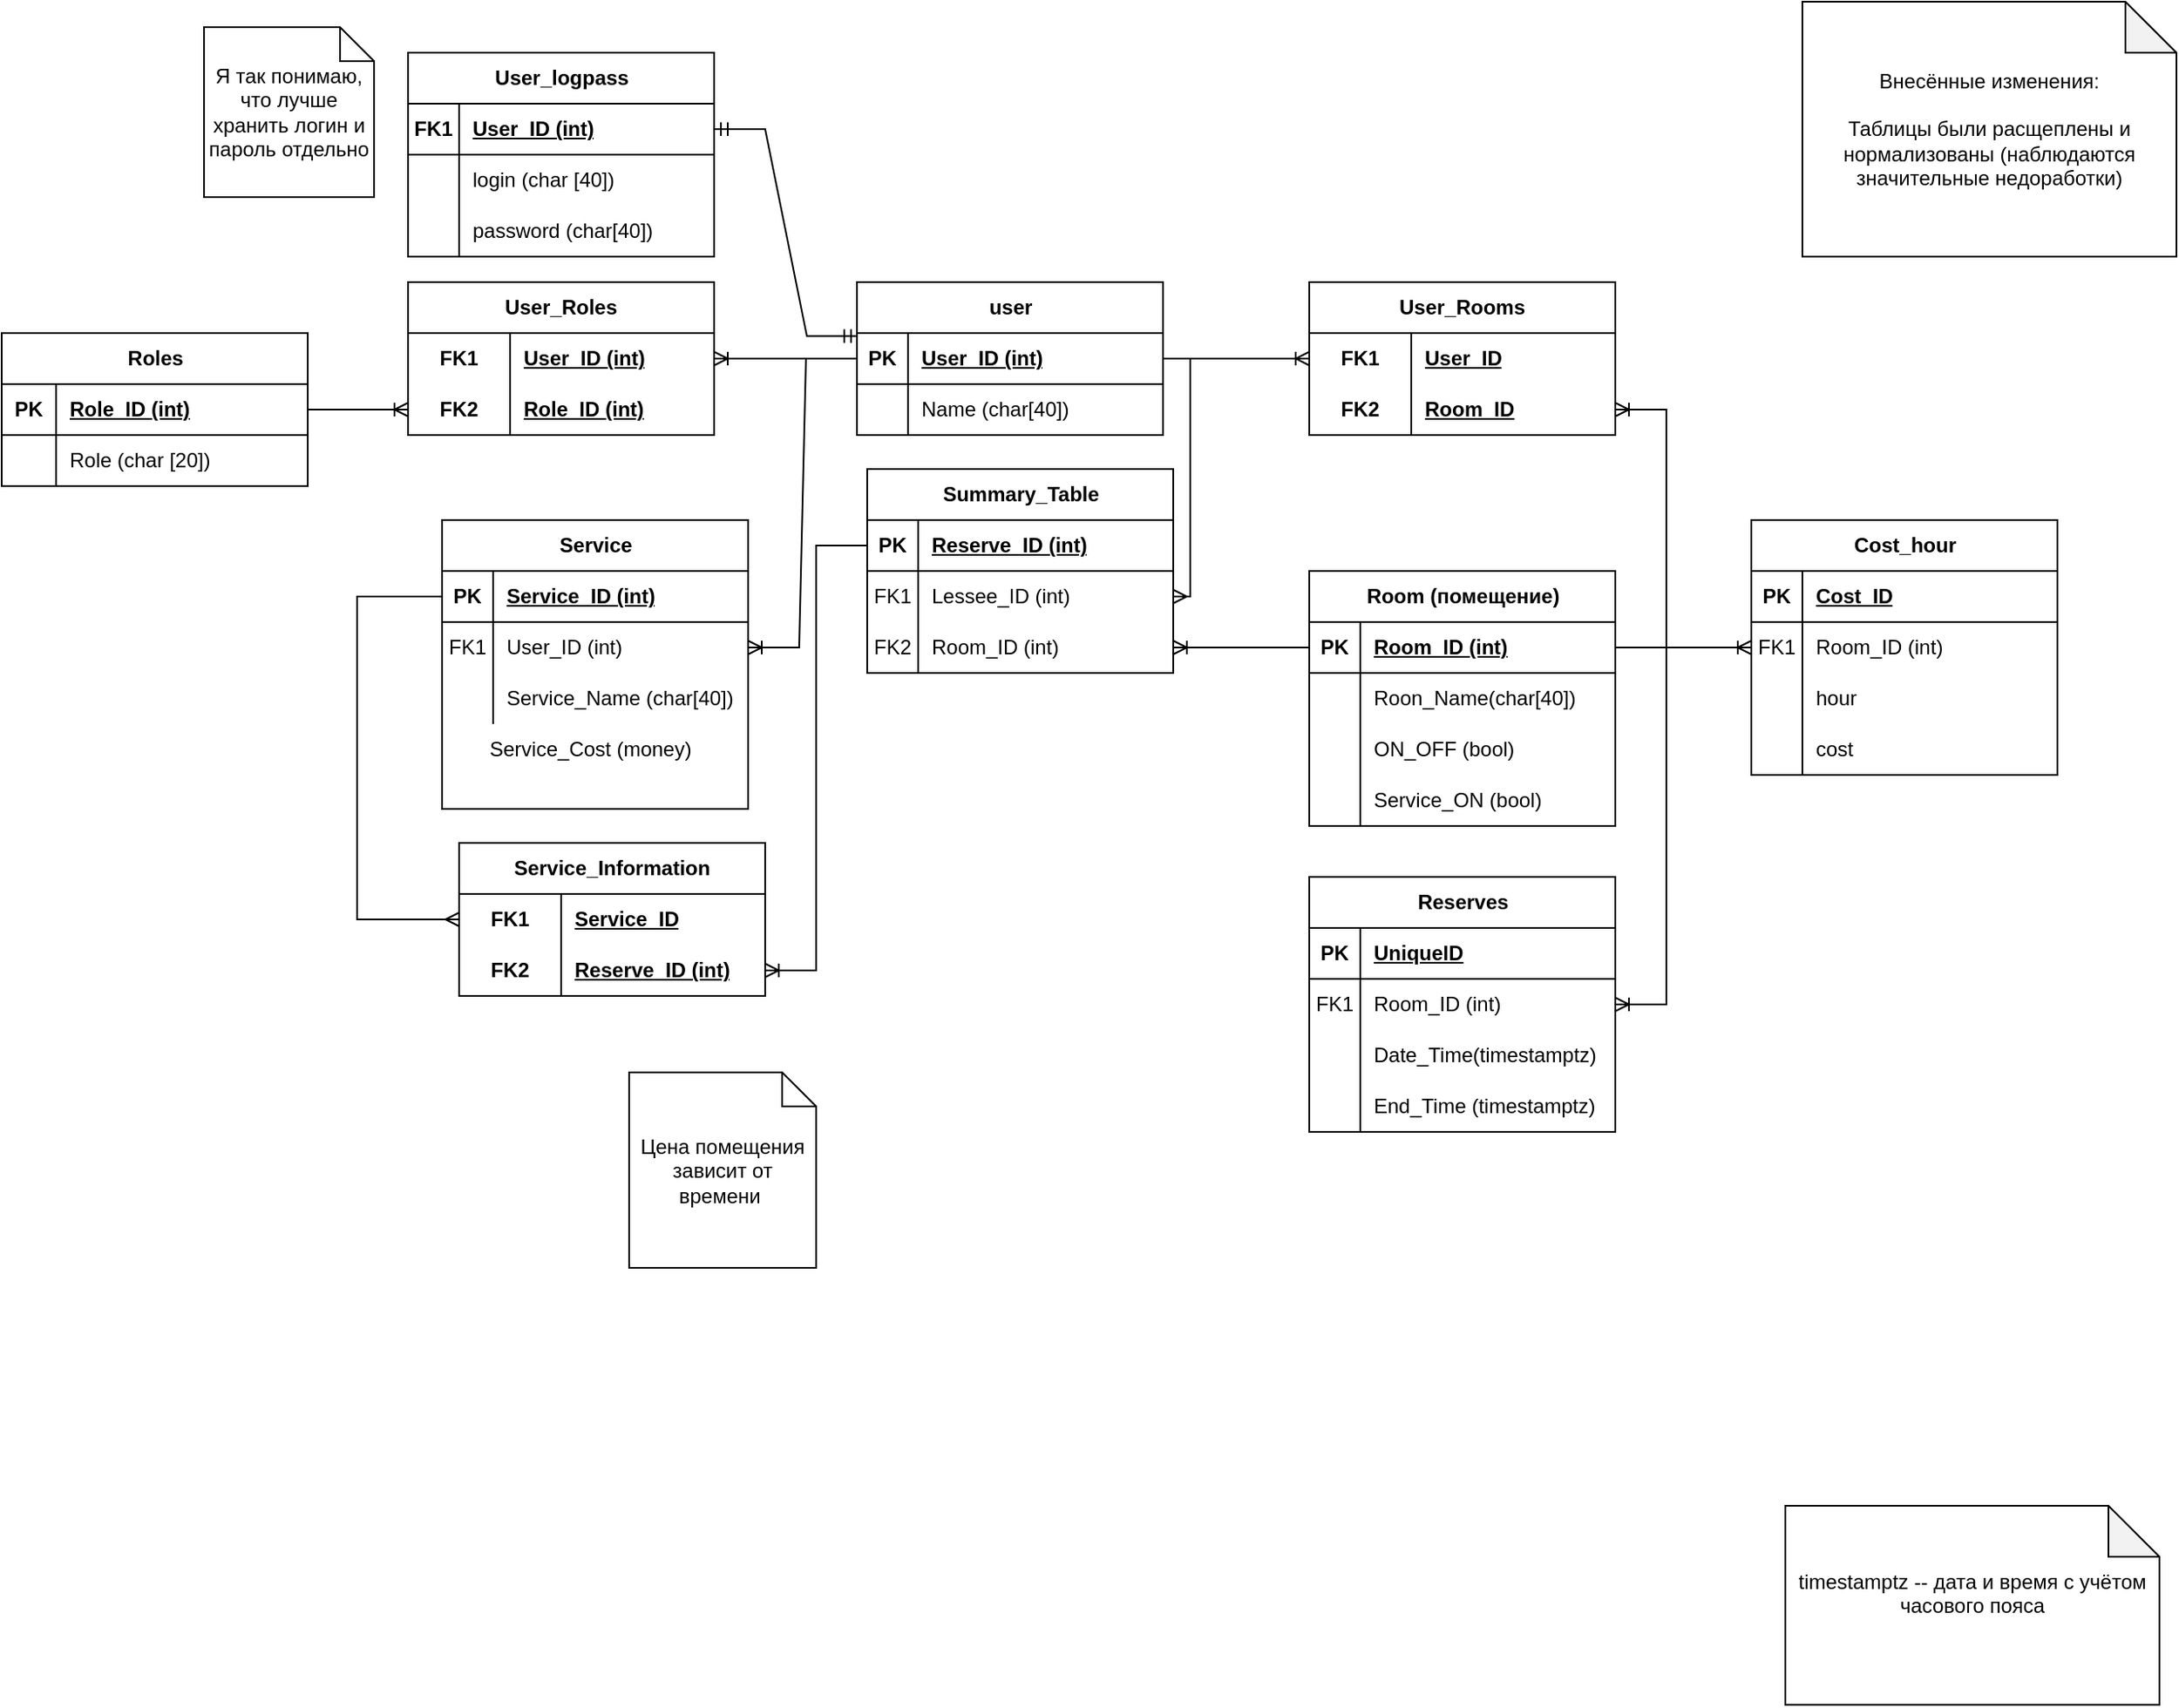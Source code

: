 <mxfile version="23.1.5" type="github">
  <diagram name="Страница — 1" id="QHvuzM4_7bhTK4eV4_A3">
    <mxGraphModel dx="432" dy="1855" grid="1" gridSize="10" guides="1" tooltips="1" connect="1" arrows="1" fold="1" page="1" pageScale="1" pageWidth="827" pageHeight="1169" math="0" shadow="0">
      <root>
        <mxCell id="0" />
        <mxCell id="1" parent="0" />
        <mxCell id="F9juKzYWyKkYKE6H0cc2-1" value="Внесённые изменения:&lt;br&gt;&lt;div&gt;&lt;br&gt;Таблицы были расщеплены и нормализованы (наблюдаются значительные недоработки)&lt;/div&gt;" style="shape=note;whiteSpace=wrap;html=1;backgroundOutline=1;darkOpacity=0.05;" parent="1" vertex="1">
          <mxGeometry x="2210" y="-45" width="220" height="150" as="geometry" />
        </mxCell>
        <mxCell id="F9juKzYWyKkYKE6H0cc2-119" value="Summary_Table" style="shape=table;startSize=30;container=1;collapsible=1;childLayout=tableLayout;fixedRows=1;rowLines=0;fontStyle=1;align=center;resizeLast=1;html=1;" parent="1" vertex="1">
          <mxGeometry x="1660" y="230" width="180" height="120" as="geometry" />
        </mxCell>
        <mxCell id="F9juKzYWyKkYKE6H0cc2-120" value="" style="shape=tableRow;horizontal=0;startSize=0;swimlaneHead=0;swimlaneBody=0;fillColor=none;collapsible=0;dropTarget=0;points=[[0,0.5],[1,0.5]];portConstraint=eastwest;top=0;left=0;right=0;bottom=1;" parent="F9juKzYWyKkYKE6H0cc2-119" vertex="1">
          <mxGeometry y="30" width="180" height="30" as="geometry" />
        </mxCell>
        <mxCell id="F9juKzYWyKkYKE6H0cc2-121" value="PK" style="shape=partialRectangle;connectable=0;fillColor=none;top=0;left=0;bottom=0;right=0;fontStyle=1;overflow=hidden;whiteSpace=wrap;html=1;" parent="F9juKzYWyKkYKE6H0cc2-120" vertex="1">
          <mxGeometry width="30" height="30" as="geometry">
            <mxRectangle width="30" height="30" as="alternateBounds" />
          </mxGeometry>
        </mxCell>
        <mxCell id="F9juKzYWyKkYKE6H0cc2-122" value="Reserve_ID (int)" style="shape=partialRectangle;connectable=0;fillColor=none;top=0;left=0;bottom=0;right=0;align=left;spacingLeft=6;fontStyle=5;overflow=hidden;whiteSpace=wrap;html=1;" parent="F9juKzYWyKkYKE6H0cc2-120" vertex="1">
          <mxGeometry x="30" width="150" height="30" as="geometry">
            <mxRectangle width="150" height="30" as="alternateBounds" />
          </mxGeometry>
        </mxCell>
        <mxCell id="F9juKzYWyKkYKE6H0cc2-123" value="" style="shape=tableRow;horizontal=0;startSize=0;swimlaneHead=0;swimlaneBody=0;fillColor=none;collapsible=0;dropTarget=0;points=[[0,0.5],[1,0.5]];portConstraint=eastwest;top=0;left=0;right=0;bottom=0;" parent="F9juKzYWyKkYKE6H0cc2-119" vertex="1">
          <mxGeometry y="60" width="180" height="30" as="geometry" />
        </mxCell>
        <mxCell id="F9juKzYWyKkYKE6H0cc2-124" value="FK1" style="shape=partialRectangle;connectable=0;fillColor=none;top=0;left=0;bottom=0;right=0;editable=1;overflow=hidden;whiteSpace=wrap;html=1;" parent="F9juKzYWyKkYKE6H0cc2-123" vertex="1">
          <mxGeometry width="30" height="30" as="geometry">
            <mxRectangle width="30" height="30" as="alternateBounds" />
          </mxGeometry>
        </mxCell>
        <mxCell id="F9juKzYWyKkYKE6H0cc2-125" value="Lessee_ID (int)" style="shape=partialRectangle;connectable=0;fillColor=none;top=0;left=0;bottom=0;right=0;align=left;spacingLeft=6;overflow=hidden;whiteSpace=wrap;html=1;" parent="F9juKzYWyKkYKE6H0cc2-123" vertex="1">
          <mxGeometry x="30" width="150" height="30" as="geometry">
            <mxRectangle width="150" height="30" as="alternateBounds" />
          </mxGeometry>
        </mxCell>
        <mxCell id="F9juKzYWyKkYKE6H0cc2-126" value="" style="shape=tableRow;horizontal=0;startSize=0;swimlaneHead=0;swimlaneBody=0;fillColor=none;collapsible=0;dropTarget=0;points=[[0,0.5],[1,0.5]];portConstraint=eastwest;top=0;left=0;right=0;bottom=0;" parent="F9juKzYWyKkYKE6H0cc2-119" vertex="1">
          <mxGeometry y="90" width="180" height="30" as="geometry" />
        </mxCell>
        <mxCell id="F9juKzYWyKkYKE6H0cc2-127" value="FK2" style="shape=partialRectangle;connectable=0;fillColor=none;top=0;left=0;bottom=0;right=0;editable=1;overflow=hidden;whiteSpace=wrap;html=1;" parent="F9juKzYWyKkYKE6H0cc2-126" vertex="1">
          <mxGeometry width="30" height="30" as="geometry">
            <mxRectangle width="30" height="30" as="alternateBounds" />
          </mxGeometry>
        </mxCell>
        <mxCell id="F9juKzYWyKkYKE6H0cc2-128" value="Room_ID (int)" style="shape=partialRectangle;connectable=0;fillColor=none;top=0;left=0;bottom=0;right=0;align=left;spacingLeft=6;overflow=hidden;whiteSpace=wrap;html=1;" parent="F9juKzYWyKkYKE6H0cc2-126" vertex="1">
          <mxGeometry x="30" width="150" height="30" as="geometry">
            <mxRectangle width="150" height="30" as="alternateBounds" />
          </mxGeometry>
        </mxCell>
        <mxCell id="F9juKzYWyKkYKE6H0cc2-151" value="" style="group" parent="1" vertex="1" connectable="0">
          <mxGeometry x="1654" y="120" width="180" height="90" as="geometry" />
        </mxCell>
        <mxCell id="F9juKzYWyKkYKE6H0cc2-15" value="user" style="shape=table;startSize=30;container=1;collapsible=1;childLayout=tableLayout;fixedRows=1;rowLines=0;fontStyle=1;align=center;resizeLast=1;html=1;" parent="F9juKzYWyKkYKE6H0cc2-151" vertex="1">
          <mxGeometry width="180" height="90" as="geometry" />
        </mxCell>
        <mxCell id="F9juKzYWyKkYKE6H0cc2-16" value="" style="shape=tableRow;horizontal=0;startSize=0;swimlaneHead=0;swimlaneBody=0;fillColor=none;collapsible=0;dropTarget=0;points=[[0,0.5],[1,0.5]];portConstraint=eastwest;top=0;left=0;right=0;bottom=1;" parent="F9juKzYWyKkYKE6H0cc2-15" vertex="1">
          <mxGeometry y="30" width="180" height="30" as="geometry" />
        </mxCell>
        <mxCell id="F9juKzYWyKkYKE6H0cc2-17" value="PK" style="shape=partialRectangle;connectable=0;fillColor=none;top=0;left=0;bottom=0;right=0;fontStyle=1;overflow=hidden;whiteSpace=wrap;html=1;" parent="F9juKzYWyKkYKE6H0cc2-16" vertex="1">
          <mxGeometry width="30" height="30" as="geometry">
            <mxRectangle width="30" height="30" as="alternateBounds" />
          </mxGeometry>
        </mxCell>
        <mxCell id="F9juKzYWyKkYKE6H0cc2-18" value="User_ID (int)" style="shape=partialRectangle;connectable=0;fillColor=none;top=0;left=0;bottom=0;right=0;align=left;spacingLeft=6;fontStyle=5;overflow=hidden;whiteSpace=wrap;html=1;" parent="F9juKzYWyKkYKE6H0cc2-16" vertex="1">
          <mxGeometry x="30" width="150" height="30" as="geometry">
            <mxRectangle width="150" height="30" as="alternateBounds" />
          </mxGeometry>
        </mxCell>
        <mxCell id="F9juKzYWyKkYKE6H0cc2-19" value="" style="shape=tableRow;horizontal=0;startSize=0;swimlaneHead=0;swimlaneBody=0;fillColor=none;collapsible=0;dropTarget=0;points=[[0,0.5],[1,0.5]];portConstraint=eastwest;top=0;left=0;right=0;bottom=0;" parent="F9juKzYWyKkYKE6H0cc2-15" vertex="1">
          <mxGeometry y="60" width="180" height="30" as="geometry" />
        </mxCell>
        <mxCell id="F9juKzYWyKkYKE6H0cc2-20" value="" style="shape=partialRectangle;connectable=0;fillColor=none;top=0;left=0;bottom=0;right=0;editable=1;overflow=hidden;whiteSpace=wrap;html=1;" parent="F9juKzYWyKkYKE6H0cc2-19" vertex="1">
          <mxGeometry width="30" height="30" as="geometry">
            <mxRectangle width="30" height="30" as="alternateBounds" />
          </mxGeometry>
        </mxCell>
        <mxCell id="F9juKzYWyKkYKE6H0cc2-21" value="Name (char[40])" style="shape=partialRectangle;connectable=0;fillColor=none;top=0;left=0;bottom=0;right=0;align=left;spacingLeft=6;overflow=hidden;whiteSpace=wrap;html=1;" parent="F9juKzYWyKkYKE6H0cc2-19" vertex="1">
          <mxGeometry x="30" width="150" height="30" as="geometry">
            <mxRectangle width="150" height="30" as="alternateBounds" />
          </mxGeometry>
        </mxCell>
        <mxCell id="F9juKzYWyKkYKE6H0cc2-142" value="" style="shape=partialRectangle;connectable=0;fillColor=none;top=0;left=0;bottom=0;right=0;editable=1;overflow=hidden;whiteSpace=wrap;html=1;" parent="F9juKzYWyKkYKE6H0cc2-151" vertex="1">
          <mxGeometry y="40.909" width="30" height="8.182" as="geometry">
            <mxRectangle width="30" height="30" as="alternateBounds" />
          </mxGeometry>
        </mxCell>
        <mxCell id="F9juKzYWyKkYKE6H0cc2-144" value="" style="shape=partialRectangle;connectable=0;fillColor=none;top=0;left=0;bottom=0;right=0;editable=1;overflow=hidden;whiteSpace=wrap;html=1;" parent="F9juKzYWyKkYKE6H0cc2-151" vertex="1">
          <mxGeometry y="49.091" width="30" height="8.182" as="geometry">
            <mxRectangle width="30" height="30" as="alternateBounds" />
          </mxGeometry>
        </mxCell>
        <mxCell id="HAcVsYhp9lFk55Ef8Bqg-4" value="" style="shape=partialRectangle;connectable=0;fillColor=none;top=0;left=0;bottom=0;right=0;editable=1;overflow=hidden;whiteSpace=wrap;html=1;" parent="F9juKzYWyKkYKE6H0cc2-151" vertex="1">
          <mxGeometry y="57.273" width="30" height="8.182" as="geometry">
            <mxRectangle width="30" height="30" as="alternateBounds" />
          </mxGeometry>
        </mxCell>
        <mxCell id="HAcVsYhp9lFk55Ef8Bqg-6" value="" style="shape=partialRectangle;connectable=0;fillColor=none;top=0;left=0;bottom=0;right=0;editable=1;overflow=hidden;whiteSpace=wrap;html=1;" parent="F9juKzYWyKkYKE6H0cc2-151" vertex="1">
          <mxGeometry y="65.455" width="30" height="8.182" as="geometry">
            <mxRectangle width="30" height="30" as="alternateBounds" />
          </mxGeometry>
        </mxCell>
        <mxCell id="ag_QDePQGaTZ4PSjppGt-31" value="" style="shape=tableRow;horizontal=0;startSize=0;swimlaneHead=0;swimlaneBody=0;fillColor=none;collapsible=0;dropTarget=0;points=[[0,0.5],[1,0.5]];portConstraint=eastwest;top=0;left=0;right=0;bottom=0;" parent="F9juKzYWyKkYKE6H0cc2-151" vertex="1">
          <mxGeometry y="32.727" width="180" height="8.182" as="geometry" />
        </mxCell>
        <mxCell id="HAcVsYhp9lFk55Ef8Bqg-1" value="" style="shape=partialRectangle;connectable=0;fillColor=none;top=0;left=0;bottom=0;right=0;editable=1;overflow=hidden;whiteSpace=wrap;html=1;" parent="1" vertex="1">
          <mxGeometry x="1650" y="593.75" width="30" height="36.25" as="geometry">
            <mxRectangle width="30" height="30" as="alternateBounds" />
          </mxGeometry>
        </mxCell>
        <mxCell id="HAcVsYhp9lFk55Ef8Bqg-3" value="timestamptz -- дата и время с учётом часового пояса&lt;div&gt;&lt;br/&gt;&lt;/div&gt;" style="shape=note;whiteSpace=wrap;html=1;backgroundOutline=1;darkOpacity=0.05;" parent="1" vertex="1">
          <mxGeometry x="2200" y="840" width="220" height="117.12" as="geometry" />
        </mxCell>
        <mxCell id="ag_QDePQGaTZ4PSjppGt-14" value="" style="edgeStyle=entityRelationEdgeStyle;fontSize=12;html=1;endArrow=ERoneToMany;rounded=0;exitX=0;exitY=0.5;exitDx=0;exitDy=0;" parent="1" source="F9juKzYWyKkYKE6H0cc2-16" target="BI7VpWFzRHxdsK41HN7J-16" edge="1">
          <mxGeometry width="100" height="100" relative="1" as="geometry">
            <mxPoint x="1490" y="330" as="sourcePoint" />
            <mxPoint x="1590" y="230" as="targetPoint" />
          </mxGeometry>
        </mxCell>
        <mxCell id="ag_QDePQGaTZ4PSjppGt-15" value="Service_Information" style="shape=table;startSize=30;container=1;collapsible=1;childLayout=tableLayout;fixedRows=1;rowLines=0;fontStyle=1;align=center;resizeLast=1;html=1;whiteSpace=wrap;" parent="1" vertex="1">
          <mxGeometry x="1420" y="450" width="180" height="90" as="geometry" />
        </mxCell>
        <mxCell id="ag_QDePQGaTZ4PSjppGt-16" value="" style="shape=tableRow;horizontal=0;startSize=0;swimlaneHead=0;swimlaneBody=0;fillColor=none;collapsible=0;dropTarget=0;points=[[0,0.5],[1,0.5]];portConstraint=eastwest;top=0;left=0;right=0;bottom=0;html=1;" parent="ag_QDePQGaTZ4PSjppGt-15" vertex="1">
          <mxGeometry y="30" width="180" height="30" as="geometry" />
        </mxCell>
        <mxCell id="ag_QDePQGaTZ4PSjppGt-17" value="FK1" style="shape=partialRectangle;connectable=0;fillColor=none;top=0;left=0;bottom=0;right=0;fontStyle=1;overflow=hidden;html=1;whiteSpace=wrap;" parent="ag_QDePQGaTZ4PSjppGt-16" vertex="1">
          <mxGeometry width="60" height="30" as="geometry">
            <mxRectangle width="60" height="30" as="alternateBounds" />
          </mxGeometry>
        </mxCell>
        <mxCell id="ag_QDePQGaTZ4PSjppGt-18" value="Service_ID" style="shape=partialRectangle;connectable=0;fillColor=none;top=0;left=0;bottom=0;right=0;align=left;spacingLeft=6;fontStyle=5;overflow=hidden;html=1;whiteSpace=wrap;" parent="ag_QDePQGaTZ4PSjppGt-16" vertex="1">
          <mxGeometry x="60" width="120" height="30" as="geometry">
            <mxRectangle width="120" height="30" as="alternateBounds" />
          </mxGeometry>
        </mxCell>
        <mxCell id="ag_QDePQGaTZ4PSjppGt-19" value="" style="shape=tableRow;horizontal=0;startSize=0;swimlaneHead=0;swimlaneBody=0;fillColor=none;collapsible=0;dropTarget=0;points=[[0,0.5],[1,0.5]];portConstraint=eastwest;top=0;left=0;right=0;bottom=1;html=1;" parent="ag_QDePQGaTZ4PSjppGt-15" vertex="1">
          <mxGeometry y="60" width="180" height="30" as="geometry" />
        </mxCell>
        <mxCell id="ag_QDePQGaTZ4PSjppGt-20" value="FK2" style="shape=partialRectangle;connectable=0;fillColor=none;top=0;left=0;bottom=0;right=0;fontStyle=1;overflow=hidden;html=1;whiteSpace=wrap;" parent="ag_QDePQGaTZ4PSjppGt-19" vertex="1">
          <mxGeometry width="60" height="30" as="geometry">
            <mxRectangle width="60" height="30" as="alternateBounds" />
          </mxGeometry>
        </mxCell>
        <mxCell id="ag_QDePQGaTZ4PSjppGt-21" value="Reserve_ID (int)" style="shape=partialRectangle;connectable=0;fillColor=none;top=0;left=0;bottom=0;right=0;align=left;spacingLeft=6;fontStyle=5;overflow=hidden;html=1;whiteSpace=wrap;" parent="ag_QDePQGaTZ4PSjppGt-19" vertex="1">
          <mxGeometry x="60" width="120" height="30" as="geometry">
            <mxRectangle width="120" height="30" as="alternateBounds" />
          </mxGeometry>
        </mxCell>
        <mxCell id="ag_QDePQGaTZ4PSjppGt-28" value="" style="edgeStyle=entityRelationEdgeStyle;fontSize=12;html=1;endArrow=ERoneToMany;rounded=0;entryX=1;entryY=0.5;entryDx=0;entryDy=0;" parent="1" source="F9juKzYWyKkYKE6H0cc2-120" target="ag_QDePQGaTZ4PSjppGt-19" edge="1">
          <mxGeometry width="100" height="100" relative="1" as="geometry">
            <mxPoint x="1420" y="790" as="sourcePoint" />
            <mxPoint x="1520" y="690" as="targetPoint" />
          </mxGeometry>
        </mxCell>
        <mxCell id="ag_QDePQGaTZ4PSjppGt-67" value="Service" style="shape=table;startSize=30;container=1;collapsible=1;childLayout=tableLayout;fixedRows=1;rowLines=0;fontStyle=1;align=center;resizeLast=1;html=1;" parent="1" vertex="1">
          <mxGeometry x="1410" y="260" width="180" height="170" as="geometry" />
        </mxCell>
        <mxCell id="ag_QDePQGaTZ4PSjppGt-68" value="" style="shape=tableRow;horizontal=0;startSize=0;swimlaneHead=0;swimlaneBody=0;fillColor=none;collapsible=0;dropTarget=0;points=[[0,0.5],[1,0.5]];portConstraint=eastwest;top=0;left=0;right=0;bottom=1;" parent="ag_QDePQGaTZ4PSjppGt-67" vertex="1">
          <mxGeometry y="30" width="180" height="30" as="geometry" />
        </mxCell>
        <mxCell id="ag_QDePQGaTZ4PSjppGt-69" value="PK" style="shape=partialRectangle;connectable=0;fillColor=none;top=0;left=0;bottom=0;right=0;fontStyle=1;overflow=hidden;whiteSpace=wrap;html=1;" parent="ag_QDePQGaTZ4PSjppGt-68" vertex="1">
          <mxGeometry width="30" height="30" as="geometry">
            <mxRectangle width="30" height="30" as="alternateBounds" />
          </mxGeometry>
        </mxCell>
        <mxCell id="ag_QDePQGaTZ4PSjppGt-70" value="Service_ID (int)" style="shape=partialRectangle;connectable=0;fillColor=none;top=0;left=0;bottom=0;right=0;align=left;spacingLeft=6;fontStyle=5;overflow=hidden;whiteSpace=wrap;html=1;" parent="ag_QDePQGaTZ4PSjppGt-68" vertex="1">
          <mxGeometry x="30" width="150" height="30" as="geometry">
            <mxRectangle width="150" height="30" as="alternateBounds" />
          </mxGeometry>
        </mxCell>
        <mxCell id="ag_QDePQGaTZ4PSjppGt-71" value="" style="shape=tableRow;horizontal=0;startSize=0;swimlaneHead=0;swimlaneBody=0;fillColor=none;collapsible=0;dropTarget=0;points=[[0,0.5],[1,0.5]];portConstraint=eastwest;top=0;left=0;right=0;bottom=0;" parent="ag_QDePQGaTZ4PSjppGt-67" vertex="1">
          <mxGeometry y="60" width="180" height="30" as="geometry" />
        </mxCell>
        <mxCell id="ag_QDePQGaTZ4PSjppGt-72" value="FK1" style="shape=partialRectangle;connectable=0;fillColor=none;top=0;left=0;bottom=0;right=0;editable=1;overflow=hidden;whiteSpace=wrap;html=1;" parent="ag_QDePQGaTZ4PSjppGt-71" vertex="1">
          <mxGeometry width="30" height="30" as="geometry">
            <mxRectangle width="30" height="30" as="alternateBounds" />
          </mxGeometry>
        </mxCell>
        <mxCell id="ag_QDePQGaTZ4PSjppGt-73" value="User_ID (int)" style="shape=partialRectangle;connectable=0;fillColor=none;top=0;left=0;bottom=0;right=0;align=left;spacingLeft=6;overflow=hidden;whiteSpace=wrap;html=1;" parent="ag_QDePQGaTZ4PSjppGt-71" vertex="1">
          <mxGeometry x="30" width="150" height="30" as="geometry">
            <mxRectangle width="150" height="30" as="alternateBounds" />
          </mxGeometry>
        </mxCell>
        <mxCell id="ag_QDePQGaTZ4PSjppGt-74" value="" style="shape=tableRow;horizontal=0;startSize=0;swimlaneHead=0;swimlaneBody=0;fillColor=none;collapsible=0;dropTarget=0;points=[[0,0.5],[1,0.5]];portConstraint=eastwest;top=0;left=0;right=0;bottom=0;" parent="ag_QDePQGaTZ4PSjppGt-67" vertex="1">
          <mxGeometry y="90" width="180" height="30" as="geometry" />
        </mxCell>
        <mxCell id="ag_QDePQGaTZ4PSjppGt-75" value="" style="shape=partialRectangle;connectable=0;fillColor=none;top=0;left=0;bottom=0;right=0;editable=1;overflow=hidden;whiteSpace=wrap;html=1;" parent="ag_QDePQGaTZ4PSjppGt-74" vertex="1">
          <mxGeometry width="30" height="30" as="geometry">
            <mxRectangle width="30" height="30" as="alternateBounds" />
          </mxGeometry>
        </mxCell>
        <mxCell id="ag_QDePQGaTZ4PSjppGt-76" value="Service_Name (char[40])" style="shape=partialRectangle;connectable=0;fillColor=none;top=0;left=0;bottom=0;right=0;align=left;spacingLeft=6;overflow=hidden;whiteSpace=wrap;html=1;" parent="ag_QDePQGaTZ4PSjppGt-74" vertex="1">
          <mxGeometry x="30" width="150" height="30" as="geometry">
            <mxRectangle width="150" height="30" as="alternateBounds" />
          </mxGeometry>
        </mxCell>
        <mxCell id="ag_QDePQGaTZ4PSjppGt-80" value="" style="edgeStyle=entityRelationEdgeStyle;fontSize=12;html=1;endArrow=ERoneToMany;rounded=0;exitX=0;exitY=0.5;exitDx=0;exitDy=0;" parent="1" source="F9juKzYWyKkYKE6H0cc2-16" target="ag_QDePQGaTZ4PSjppGt-71" edge="1">
          <mxGeometry width="100" height="100" relative="1" as="geometry">
            <mxPoint x="1500" y="450" as="sourcePoint" />
            <mxPoint x="1600" y="350" as="targetPoint" />
          </mxGeometry>
        </mxCell>
        <mxCell id="_N1QdpYbMYC7rhxS7uye-2" value="" style="edgeStyle=elbowEdgeStyle;fontSize=12;html=1;endArrow=ERmany;rounded=0;elbow=vertical;exitX=0;exitY=0.5;exitDx=0;exitDy=0;entryX=0;entryY=0.5;entryDx=0;entryDy=0;" parent="1" source="ag_QDePQGaTZ4PSjppGt-68" target="ag_QDePQGaTZ4PSjppGt-16" edge="1">
          <mxGeometry width="100" height="100" relative="1" as="geometry">
            <mxPoint x="1280" y="510" as="sourcePoint" />
            <mxPoint x="1380" y="410" as="targetPoint" />
            <Array as="points">
              <mxPoint x="1360" y="415" />
            </Array>
          </mxGeometry>
        </mxCell>
        <mxCell id="_N1QdpYbMYC7rhxS7uye-20" value="Reserves" style="shape=table;startSize=30;container=1;collapsible=1;childLayout=tableLayout;fixedRows=1;rowLines=0;fontStyle=1;align=center;resizeLast=1;html=1;" parent="1" vertex="1">
          <mxGeometry x="1920" y="470" width="180" height="150" as="geometry" />
        </mxCell>
        <mxCell id="_N1QdpYbMYC7rhxS7uye-21" value="" style="shape=tableRow;horizontal=0;startSize=0;swimlaneHead=0;swimlaneBody=0;fillColor=none;collapsible=0;dropTarget=0;points=[[0,0.5],[1,0.5]];portConstraint=eastwest;top=0;left=0;right=0;bottom=1;" parent="_N1QdpYbMYC7rhxS7uye-20" vertex="1">
          <mxGeometry y="30" width="180" height="30" as="geometry" />
        </mxCell>
        <mxCell id="_N1QdpYbMYC7rhxS7uye-22" value="PK" style="shape=partialRectangle;connectable=0;fillColor=none;top=0;left=0;bottom=0;right=0;fontStyle=1;overflow=hidden;whiteSpace=wrap;html=1;" parent="_N1QdpYbMYC7rhxS7uye-21" vertex="1">
          <mxGeometry width="30" height="30" as="geometry">
            <mxRectangle width="30" height="30" as="alternateBounds" />
          </mxGeometry>
        </mxCell>
        <mxCell id="_N1QdpYbMYC7rhxS7uye-23" value="UniqueID" style="shape=partialRectangle;connectable=0;fillColor=none;top=0;left=0;bottom=0;right=0;align=left;spacingLeft=6;fontStyle=5;overflow=hidden;whiteSpace=wrap;html=1;" parent="_N1QdpYbMYC7rhxS7uye-21" vertex="1">
          <mxGeometry x="30" width="150" height="30" as="geometry">
            <mxRectangle width="150" height="30" as="alternateBounds" />
          </mxGeometry>
        </mxCell>
        <mxCell id="_N1QdpYbMYC7rhxS7uye-24" value="" style="shape=tableRow;horizontal=0;startSize=0;swimlaneHead=0;swimlaneBody=0;fillColor=none;collapsible=0;dropTarget=0;points=[[0,0.5],[1,0.5]];portConstraint=eastwest;top=0;left=0;right=0;bottom=0;" parent="_N1QdpYbMYC7rhxS7uye-20" vertex="1">
          <mxGeometry y="60" width="180" height="30" as="geometry" />
        </mxCell>
        <mxCell id="_N1QdpYbMYC7rhxS7uye-25" value="FK1" style="shape=partialRectangle;connectable=0;fillColor=none;top=0;left=0;bottom=0;right=0;editable=1;overflow=hidden;whiteSpace=wrap;html=1;" parent="_N1QdpYbMYC7rhxS7uye-24" vertex="1">
          <mxGeometry width="30" height="30" as="geometry">
            <mxRectangle width="30" height="30" as="alternateBounds" />
          </mxGeometry>
        </mxCell>
        <mxCell id="_N1QdpYbMYC7rhxS7uye-26" value="Room_ID (int)" style="shape=partialRectangle;connectable=0;fillColor=none;top=0;left=0;bottom=0;right=0;align=left;spacingLeft=6;overflow=hidden;whiteSpace=wrap;html=1;" parent="_N1QdpYbMYC7rhxS7uye-24" vertex="1">
          <mxGeometry x="30" width="150" height="30" as="geometry">
            <mxRectangle width="150" height="30" as="alternateBounds" />
          </mxGeometry>
        </mxCell>
        <mxCell id="BI7VpWFzRHxdsK41HN7J-71" value="" style="shape=tableRow;horizontal=0;startSize=0;swimlaneHead=0;swimlaneBody=0;fillColor=none;collapsible=0;dropTarget=0;points=[[0,0.5],[1,0.5]];portConstraint=eastwest;top=0;left=0;right=0;bottom=0;" vertex="1" parent="_N1QdpYbMYC7rhxS7uye-20">
          <mxGeometry y="90" width="180" height="30" as="geometry" />
        </mxCell>
        <mxCell id="BI7VpWFzRHxdsK41HN7J-72" value="" style="shape=partialRectangle;connectable=0;fillColor=none;top=0;left=0;bottom=0;right=0;editable=1;overflow=hidden;whiteSpace=wrap;html=1;" vertex="1" parent="BI7VpWFzRHxdsK41HN7J-71">
          <mxGeometry width="30" height="30" as="geometry">
            <mxRectangle width="30" height="30" as="alternateBounds" />
          </mxGeometry>
        </mxCell>
        <mxCell id="BI7VpWFzRHxdsK41HN7J-73" value="Date_Time(timestamptz)" style="shape=partialRectangle;connectable=0;fillColor=none;top=0;left=0;bottom=0;right=0;align=left;spacingLeft=6;overflow=hidden;whiteSpace=wrap;html=1;" vertex="1" parent="BI7VpWFzRHxdsK41HN7J-71">
          <mxGeometry x="30" width="150" height="30" as="geometry">
            <mxRectangle width="150" height="30" as="alternateBounds" />
          </mxGeometry>
        </mxCell>
        <mxCell id="_N1QdpYbMYC7rhxS7uye-27" value="" style="shape=tableRow;horizontal=0;startSize=0;swimlaneHead=0;swimlaneBody=0;fillColor=none;collapsible=0;dropTarget=0;points=[[0,0.5],[1,0.5]];portConstraint=eastwest;top=0;left=0;right=0;bottom=0;" parent="_N1QdpYbMYC7rhxS7uye-20" vertex="1">
          <mxGeometry y="120" width="180" height="30" as="geometry" />
        </mxCell>
        <mxCell id="_N1QdpYbMYC7rhxS7uye-28" value="" style="shape=partialRectangle;connectable=0;fillColor=none;top=0;left=0;bottom=0;right=0;editable=1;overflow=hidden;whiteSpace=wrap;html=1;" parent="_N1QdpYbMYC7rhxS7uye-27" vertex="1">
          <mxGeometry width="30" height="30" as="geometry">
            <mxRectangle width="30" height="30" as="alternateBounds" />
          </mxGeometry>
        </mxCell>
        <mxCell id="_N1QdpYbMYC7rhxS7uye-29" value="End_Time (timestamptz)" style="shape=partialRectangle;connectable=0;fillColor=none;top=0;left=0;bottom=0;right=0;align=left;spacingLeft=6;overflow=hidden;whiteSpace=wrap;html=1;" parent="_N1QdpYbMYC7rhxS7uye-27" vertex="1">
          <mxGeometry x="30" width="150" height="30" as="geometry">
            <mxRectangle width="150" height="30" as="alternateBounds" />
          </mxGeometry>
        </mxCell>
        <mxCell id="_N1QdpYbMYC7rhxS7uye-35" value="Cost_hour" style="shape=table;startSize=30;container=1;collapsible=1;childLayout=tableLayout;fixedRows=1;rowLines=0;fontStyle=1;align=center;resizeLast=1;html=1;" parent="1" vertex="1">
          <mxGeometry x="2180" y="260" width="180" height="150" as="geometry" />
        </mxCell>
        <mxCell id="_N1QdpYbMYC7rhxS7uye-36" value="" style="shape=tableRow;horizontal=0;startSize=0;swimlaneHead=0;swimlaneBody=0;fillColor=none;collapsible=0;dropTarget=0;points=[[0,0.5],[1,0.5]];portConstraint=eastwest;top=0;left=0;right=0;bottom=1;" parent="_N1QdpYbMYC7rhxS7uye-35" vertex="1">
          <mxGeometry y="30" width="180" height="30" as="geometry" />
        </mxCell>
        <mxCell id="_N1QdpYbMYC7rhxS7uye-37" value="PK" style="shape=partialRectangle;connectable=0;fillColor=none;top=0;left=0;bottom=0;right=0;fontStyle=1;overflow=hidden;whiteSpace=wrap;html=1;" parent="_N1QdpYbMYC7rhxS7uye-36" vertex="1">
          <mxGeometry width="30" height="30" as="geometry">
            <mxRectangle width="30" height="30" as="alternateBounds" />
          </mxGeometry>
        </mxCell>
        <mxCell id="_N1QdpYbMYC7rhxS7uye-38" value="Cost_ID" style="shape=partialRectangle;connectable=0;fillColor=none;top=0;left=0;bottom=0;right=0;align=left;spacingLeft=6;fontStyle=5;overflow=hidden;whiteSpace=wrap;html=1;" parent="_N1QdpYbMYC7rhxS7uye-36" vertex="1">
          <mxGeometry x="30" width="150" height="30" as="geometry">
            <mxRectangle width="150" height="30" as="alternateBounds" />
          </mxGeometry>
        </mxCell>
        <mxCell id="_N1QdpYbMYC7rhxS7uye-39" value="" style="shape=tableRow;horizontal=0;startSize=0;swimlaneHead=0;swimlaneBody=0;fillColor=none;collapsible=0;dropTarget=0;points=[[0,0.5],[1,0.5]];portConstraint=eastwest;top=0;left=0;right=0;bottom=0;" parent="_N1QdpYbMYC7rhxS7uye-35" vertex="1">
          <mxGeometry y="60" width="180" height="30" as="geometry" />
        </mxCell>
        <mxCell id="_N1QdpYbMYC7rhxS7uye-40" value="FK1" style="shape=partialRectangle;connectable=0;fillColor=none;top=0;left=0;bottom=0;right=0;editable=1;overflow=hidden;whiteSpace=wrap;html=1;" parent="_N1QdpYbMYC7rhxS7uye-39" vertex="1">
          <mxGeometry width="30" height="30" as="geometry">
            <mxRectangle width="30" height="30" as="alternateBounds" />
          </mxGeometry>
        </mxCell>
        <mxCell id="_N1QdpYbMYC7rhxS7uye-41" value="Room_ID (int)" style="shape=partialRectangle;connectable=0;fillColor=none;top=0;left=0;bottom=0;right=0;align=left;spacingLeft=6;overflow=hidden;whiteSpace=wrap;html=1;" parent="_N1QdpYbMYC7rhxS7uye-39" vertex="1">
          <mxGeometry x="30" width="150" height="30" as="geometry">
            <mxRectangle width="150" height="30" as="alternateBounds" />
          </mxGeometry>
        </mxCell>
        <mxCell id="BI7VpWFzRHxdsK41HN7J-74" value="" style="shape=tableRow;horizontal=0;startSize=0;swimlaneHead=0;swimlaneBody=0;fillColor=none;collapsible=0;dropTarget=0;points=[[0,0.5],[1,0.5]];portConstraint=eastwest;top=0;left=0;right=0;bottom=0;" vertex="1" parent="_N1QdpYbMYC7rhxS7uye-35">
          <mxGeometry y="90" width="180" height="30" as="geometry" />
        </mxCell>
        <mxCell id="BI7VpWFzRHxdsK41HN7J-75" value="" style="shape=partialRectangle;connectable=0;fillColor=none;top=0;left=0;bottom=0;right=0;editable=1;overflow=hidden;whiteSpace=wrap;html=1;" vertex="1" parent="BI7VpWFzRHxdsK41HN7J-74">
          <mxGeometry width="30" height="30" as="geometry">
            <mxRectangle width="30" height="30" as="alternateBounds" />
          </mxGeometry>
        </mxCell>
        <mxCell id="BI7VpWFzRHxdsK41HN7J-76" value="hour" style="shape=partialRectangle;connectable=0;fillColor=none;top=0;left=0;bottom=0;right=0;align=left;spacingLeft=6;overflow=hidden;whiteSpace=wrap;html=1;" vertex="1" parent="BI7VpWFzRHxdsK41HN7J-74">
          <mxGeometry x="30" width="150" height="30" as="geometry">
            <mxRectangle width="150" height="30" as="alternateBounds" />
          </mxGeometry>
        </mxCell>
        <mxCell id="_N1QdpYbMYC7rhxS7uye-42" value="" style="shape=tableRow;horizontal=0;startSize=0;swimlaneHead=0;swimlaneBody=0;fillColor=none;collapsible=0;dropTarget=0;points=[[0,0.5],[1,0.5]];portConstraint=eastwest;top=0;left=0;right=0;bottom=0;" parent="_N1QdpYbMYC7rhxS7uye-35" vertex="1">
          <mxGeometry y="120" width="180" height="30" as="geometry" />
        </mxCell>
        <mxCell id="_N1QdpYbMYC7rhxS7uye-43" value="" style="shape=partialRectangle;connectable=0;fillColor=none;top=0;left=0;bottom=0;right=0;editable=1;overflow=hidden;whiteSpace=wrap;html=1;" parent="_N1QdpYbMYC7rhxS7uye-42" vertex="1">
          <mxGeometry width="30" height="30" as="geometry">
            <mxRectangle width="30" height="30" as="alternateBounds" />
          </mxGeometry>
        </mxCell>
        <mxCell id="_N1QdpYbMYC7rhxS7uye-44" value="cost" style="shape=partialRectangle;connectable=0;fillColor=none;top=0;left=0;bottom=0;right=0;align=left;spacingLeft=6;overflow=hidden;whiteSpace=wrap;html=1;" parent="_N1QdpYbMYC7rhxS7uye-42" vertex="1">
          <mxGeometry x="30" width="150" height="30" as="geometry">
            <mxRectangle width="150" height="30" as="alternateBounds" />
          </mxGeometry>
        </mxCell>
        <mxCell id="_N1QdpYbMYC7rhxS7uye-48" value="Цена помещения зависит от времени&amp;nbsp;" style="shape=note;size=20;whiteSpace=wrap;html=1;" parent="1" vertex="1">
          <mxGeometry x="1520" y="585" width="110" height="115" as="geometry" />
        </mxCell>
        <mxCell id="_N1QdpYbMYC7rhxS7uye-50" value="" style="edgeStyle=entityRelationEdgeStyle;fontSize=12;html=1;endArrow=ERoneToMany;rounded=0;" parent="1" source="BI7VpWFzRHxdsK41HN7J-89" target="_N1QdpYbMYC7rhxS7uye-24" edge="1">
          <mxGeometry width="100" height="100" relative="1" as="geometry">
            <mxPoint x="1960" y="550" as="sourcePoint" />
            <mxPoint x="2060" y="450" as="targetPoint" />
          </mxGeometry>
        </mxCell>
        <mxCell id="_N1QdpYbMYC7rhxS7uye-51" value="" style="edgeStyle=entityRelationEdgeStyle;fontSize=12;html=1;endArrow=ERoneToMany;rounded=0;" parent="1" source="BI7VpWFzRHxdsK41HN7J-89" target="_N1QdpYbMYC7rhxS7uye-39" edge="1">
          <mxGeometry width="100" height="100" relative="1" as="geometry">
            <mxPoint x="1890" y="700" as="sourcePoint" />
            <mxPoint x="1990" y="600" as="targetPoint" />
          </mxGeometry>
        </mxCell>
        <mxCell id="_N1QdpYbMYC7rhxS7uye-52" value="User_logpass" style="shape=table;startSize=30;container=1;collapsible=1;childLayout=tableLayout;fixedRows=1;rowLines=0;fontStyle=1;align=center;resizeLast=1;html=1;" parent="1" vertex="1">
          <mxGeometry x="1390" y="-15" width="180" height="120" as="geometry" />
        </mxCell>
        <mxCell id="_N1QdpYbMYC7rhxS7uye-53" value="" style="shape=tableRow;horizontal=0;startSize=0;swimlaneHead=0;swimlaneBody=0;fillColor=none;collapsible=0;dropTarget=0;points=[[0,0.5],[1,0.5]];portConstraint=eastwest;top=0;left=0;right=0;bottom=1;" parent="_N1QdpYbMYC7rhxS7uye-52" vertex="1">
          <mxGeometry y="30" width="180" height="30" as="geometry" />
        </mxCell>
        <mxCell id="_N1QdpYbMYC7rhxS7uye-54" value="FK1" style="shape=partialRectangle;connectable=0;fillColor=none;top=0;left=0;bottom=0;right=0;fontStyle=1;overflow=hidden;whiteSpace=wrap;html=1;" parent="_N1QdpYbMYC7rhxS7uye-53" vertex="1">
          <mxGeometry width="30" height="30" as="geometry">
            <mxRectangle width="30" height="30" as="alternateBounds" />
          </mxGeometry>
        </mxCell>
        <mxCell id="_N1QdpYbMYC7rhxS7uye-55" value="User_ID (int)" style="shape=partialRectangle;connectable=0;fillColor=none;top=0;left=0;bottom=0;right=0;align=left;spacingLeft=6;fontStyle=5;overflow=hidden;whiteSpace=wrap;html=1;" parent="_N1QdpYbMYC7rhxS7uye-53" vertex="1">
          <mxGeometry x="30" width="150" height="30" as="geometry">
            <mxRectangle width="150" height="30" as="alternateBounds" />
          </mxGeometry>
        </mxCell>
        <mxCell id="_N1QdpYbMYC7rhxS7uye-56" value="" style="shape=tableRow;horizontal=0;startSize=0;swimlaneHead=0;swimlaneBody=0;fillColor=none;collapsible=0;dropTarget=0;points=[[0,0.5],[1,0.5]];portConstraint=eastwest;top=0;left=0;right=0;bottom=0;" parent="_N1QdpYbMYC7rhxS7uye-52" vertex="1">
          <mxGeometry y="60" width="180" height="30" as="geometry" />
        </mxCell>
        <mxCell id="_N1QdpYbMYC7rhxS7uye-57" value="" style="shape=partialRectangle;connectable=0;fillColor=none;top=0;left=0;bottom=0;right=0;editable=1;overflow=hidden;whiteSpace=wrap;html=1;" parent="_N1QdpYbMYC7rhxS7uye-56" vertex="1">
          <mxGeometry width="30" height="30" as="geometry">
            <mxRectangle width="30" height="30" as="alternateBounds" />
          </mxGeometry>
        </mxCell>
        <mxCell id="_N1QdpYbMYC7rhxS7uye-58" value="login (char [40])" style="shape=partialRectangle;connectable=0;fillColor=none;top=0;left=0;bottom=0;right=0;align=left;spacingLeft=6;overflow=hidden;whiteSpace=wrap;html=1;" parent="_N1QdpYbMYC7rhxS7uye-56" vertex="1">
          <mxGeometry x="30" width="150" height="30" as="geometry">
            <mxRectangle width="150" height="30" as="alternateBounds" />
          </mxGeometry>
        </mxCell>
        <mxCell id="_N1QdpYbMYC7rhxS7uye-59" value="" style="shape=tableRow;horizontal=0;startSize=0;swimlaneHead=0;swimlaneBody=0;fillColor=none;collapsible=0;dropTarget=0;points=[[0,0.5],[1,0.5]];portConstraint=eastwest;top=0;left=0;right=0;bottom=0;" parent="_N1QdpYbMYC7rhxS7uye-52" vertex="1">
          <mxGeometry y="90" width="180" height="30" as="geometry" />
        </mxCell>
        <mxCell id="_N1QdpYbMYC7rhxS7uye-60" value="" style="shape=partialRectangle;connectable=0;fillColor=none;top=0;left=0;bottom=0;right=0;editable=1;overflow=hidden;whiteSpace=wrap;html=1;" parent="_N1QdpYbMYC7rhxS7uye-59" vertex="1">
          <mxGeometry width="30" height="30" as="geometry">
            <mxRectangle width="30" height="30" as="alternateBounds" />
          </mxGeometry>
        </mxCell>
        <mxCell id="_N1QdpYbMYC7rhxS7uye-61" value="password (char[40])" style="shape=partialRectangle;connectable=0;fillColor=none;top=0;left=0;bottom=0;right=0;align=left;spacingLeft=6;overflow=hidden;whiteSpace=wrap;html=1;" parent="_N1QdpYbMYC7rhxS7uye-59" vertex="1">
          <mxGeometry x="30" width="150" height="30" as="geometry">
            <mxRectangle width="150" height="30" as="alternateBounds" />
          </mxGeometry>
        </mxCell>
        <mxCell id="_N1QdpYbMYC7rhxS7uye-65" value="Я так понимаю, что лучше хранить логин и пароль отдельно" style="shape=note;size=20;whiteSpace=wrap;html=1;" parent="1" vertex="1">
          <mxGeometry x="1270" y="-30" width="100" height="100" as="geometry" />
        </mxCell>
        <mxCell id="_N1QdpYbMYC7rhxS7uye-66" value="" style="edgeStyle=entityRelationEdgeStyle;fontSize=12;html=1;endArrow=ERmandOne;startArrow=ERmandOne;rounded=0;entryX=1;entryY=0.5;entryDx=0;entryDy=0;exitX=0.003;exitY=0.06;exitDx=0;exitDy=0;exitPerimeter=0;" parent="1" source="F9juKzYWyKkYKE6H0cc2-16" target="_N1QdpYbMYC7rhxS7uye-53" edge="1">
          <mxGeometry width="100" height="100" relative="1" as="geometry">
            <mxPoint x="1720" y="110" as="sourcePoint" />
            <mxPoint x="1820" y="10" as="targetPoint" />
          </mxGeometry>
        </mxCell>
        <mxCell id="BI7VpWFzRHxdsK41HN7J-1" value="Roles" style="shape=table;startSize=30;container=1;collapsible=1;childLayout=tableLayout;fixedRows=1;rowLines=0;fontStyle=1;align=center;resizeLast=1;html=1;" vertex="1" parent="1">
          <mxGeometry x="1151" y="150" width="180" height="90" as="geometry" />
        </mxCell>
        <mxCell id="BI7VpWFzRHxdsK41HN7J-2" value="" style="shape=tableRow;horizontal=0;startSize=0;swimlaneHead=0;swimlaneBody=0;fillColor=none;collapsible=0;dropTarget=0;points=[[0,0.5],[1,0.5]];portConstraint=eastwest;top=0;left=0;right=0;bottom=1;" vertex="1" parent="BI7VpWFzRHxdsK41HN7J-1">
          <mxGeometry y="30" width="180" height="30" as="geometry" />
        </mxCell>
        <mxCell id="BI7VpWFzRHxdsK41HN7J-3" value="PK" style="shape=partialRectangle;connectable=0;fillColor=none;top=0;left=0;bottom=0;right=0;fontStyle=1;overflow=hidden;whiteSpace=wrap;html=1;" vertex="1" parent="BI7VpWFzRHxdsK41HN7J-2">
          <mxGeometry width="32" height="30" as="geometry">
            <mxRectangle width="32" height="30" as="alternateBounds" />
          </mxGeometry>
        </mxCell>
        <mxCell id="BI7VpWFzRHxdsK41HN7J-4" value="Role_ID (int)" style="shape=partialRectangle;connectable=0;fillColor=none;top=0;left=0;bottom=0;right=0;align=left;spacingLeft=6;fontStyle=5;overflow=hidden;whiteSpace=wrap;html=1;" vertex="1" parent="BI7VpWFzRHxdsK41HN7J-2">
          <mxGeometry x="32" width="148" height="30" as="geometry">
            <mxRectangle width="148" height="30" as="alternateBounds" />
          </mxGeometry>
        </mxCell>
        <mxCell id="BI7VpWFzRHxdsK41HN7J-5" value="" style="shape=tableRow;horizontal=0;startSize=0;swimlaneHead=0;swimlaneBody=0;fillColor=none;collapsible=0;dropTarget=0;points=[[0,0.5],[1,0.5]];portConstraint=eastwest;top=0;left=0;right=0;bottom=0;" vertex="1" parent="BI7VpWFzRHxdsK41HN7J-1">
          <mxGeometry y="60" width="180" height="30" as="geometry" />
        </mxCell>
        <mxCell id="BI7VpWFzRHxdsK41HN7J-6" value="" style="shape=partialRectangle;connectable=0;fillColor=none;top=0;left=0;bottom=0;right=0;editable=1;overflow=hidden;whiteSpace=wrap;html=1;" vertex="1" parent="BI7VpWFzRHxdsK41HN7J-5">
          <mxGeometry width="32" height="30" as="geometry">
            <mxRectangle width="32" height="30" as="alternateBounds" />
          </mxGeometry>
        </mxCell>
        <mxCell id="BI7VpWFzRHxdsK41HN7J-7" value="Role (char [20])" style="shape=partialRectangle;connectable=0;fillColor=none;top=0;left=0;bottom=0;right=0;align=left;spacingLeft=6;overflow=hidden;whiteSpace=wrap;html=1;" vertex="1" parent="BI7VpWFzRHxdsK41HN7J-5">
          <mxGeometry x="32" width="148" height="30" as="geometry">
            <mxRectangle width="148" height="30" as="alternateBounds" />
          </mxGeometry>
        </mxCell>
        <mxCell id="BI7VpWFzRHxdsK41HN7J-14" value="" style="edgeStyle=entityRelationEdgeStyle;fontSize=12;html=1;endArrow=ERoneToMany;rounded=0;exitX=1;exitY=0.5;exitDx=0;exitDy=0;" edge="1" parent="1" source="BI7VpWFzRHxdsK41HN7J-2" target="BI7VpWFzRHxdsK41HN7J-19">
          <mxGeometry width="100" height="100" relative="1" as="geometry">
            <mxPoint x="1230" y="370" as="sourcePoint" />
            <mxPoint x="1330" y="270" as="targetPoint" />
          </mxGeometry>
        </mxCell>
        <mxCell id="BI7VpWFzRHxdsK41HN7J-15" value="User_Roles" style="shape=table;startSize=30;container=1;collapsible=1;childLayout=tableLayout;fixedRows=1;rowLines=0;fontStyle=1;align=center;resizeLast=1;html=1;whiteSpace=wrap;" vertex="1" parent="1">
          <mxGeometry x="1390" y="120" width="180" height="90" as="geometry" />
        </mxCell>
        <mxCell id="BI7VpWFzRHxdsK41HN7J-16" value="" style="shape=tableRow;horizontal=0;startSize=0;swimlaneHead=0;swimlaneBody=0;fillColor=none;collapsible=0;dropTarget=0;points=[[0,0.5],[1,0.5]];portConstraint=eastwest;top=0;left=0;right=0;bottom=0;html=1;" vertex="1" parent="BI7VpWFzRHxdsK41HN7J-15">
          <mxGeometry y="30" width="180" height="30" as="geometry" />
        </mxCell>
        <mxCell id="BI7VpWFzRHxdsK41HN7J-17" value="FK1" style="shape=partialRectangle;connectable=0;fillColor=none;top=0;left=0;bottom=0;right=0;fontStyle=1;overflow=hidden;html=1;whiteSpace=wrap;" vertex="1" parent="BI7VpWFzRHxdsK41HN7J-16">
          <mxGeometry width="60" height="30" as="geometry">
            <mxRectangle width="60" height="30" as="alternateBounds" />
          </mxGeometry>
        </mxCell>
        <mxCell id="BI7VpWFzRHxdsK41HN7J-18" value="User_ID (int)" style="shape=partialRectangle;connectable=0;fillColor=none;top=0;left=0;bottom=0;right=0;align=left;spacingLeft=6;fontStyle=5;overflow=hidden;html=1;whiteSpace=wrap;" vertex="1" parent="BI7VpWFzRHxdsK41HN7J-16">
          <mxGeometry x="60" width="120" height="30" as="geometry">
            <mxRectangle width="120" height="30" as="alternateBounds" />
          </mxGeometry>
        </mxCell>
        <mxCell id="BI7VpWFzRHxdsK41HN7J-19" value="" style="shape=tableRow;horizontal=0;startSize=0;swimlaneHead=0;swimlaneBody=0;fillColor=none;collapsible=0;dropTarget=0;points=[[0,0.5],[1,0.5]];portConstraint=eastwest;top=0;left=0;right=0;bottom=1;html=1;" vertex="1" parent="BI7VpWFzRHxdsK41HN7J-15">
          <mxGeometry y="60" width="180" height="30" as="geometry" />
        </mxCell>
        <mxCell id="BI7VpWFzRHxdsK41HN7J-20" value="FK2" style="shape=partialRectangle;connectable=0;fillColor=none;top=0;left=0;bottom=0;right=0;fontStyle=1;overflow=hidden;html=1;whiteSpace=wrap;" vertex="1" parent="BI7VpWFzRHxdsK41HN7J-19">
          <mxGeometry width="60" height="30" as="geometry">
            <mxRectangle width="60" height="30" as="alternateBounds" />
          </mxGeometry>
        </mxCell>
        <mxCell id="BI7VpWFzRHxdsK41HN7J-21" value="Role_ID (int)" style="shape=partialRectangle;connectable=0;fillColor=none;top=0;left=0;bottom=0;right=0;align=left;spacingLeft=6;fontStyle=5;overflow=hidden;html=1;whiteSpace=wrap;" vertex="1" parent="BI7VpWFzRHxdsK41HN7J-19">
          <mxGeometry x="60" width="120" height="30" as="geometry">
            <mxRectangle width="120" height="30" as="alternateBounds" />
          </mxGeometry>
        </mxCell>
        <mxCell id="BI7VpWFzRHxdsK41HN7J-31" value="" style="shape=tableRow;horizontal=0;startSize=0;swimlaneHead=0;swimlaneBody=0;fillColor=none;collapsible=0;dropTarget=0;points=[[0,0.5],[1,0.5]];portConstraint=eastwest;top=0;left=0;right=0;bottom=0;" vertex="1" parent="1">
          <mxGeometry x="1400" y="380" width="180" height="30" as="geometry" />
        </mxCell>
        <mxCell id="BI7VpWFzRHxdsK41HN7J-32" value="" style="shape=partialRectangle;connectable=0;fillColor=none;top=0;left=0;bottom=0;right=0;editable=1;overflow=hidden;whiteSpace=wrap;html=1;" vertex="1" parent="BI7VpWFzRHxdsK41HN7J-31">
          <mxGeometry width="30" height="30" as="geometry">
            <mxRectangle width="30" height="30" as="alternateBounds" />
          </mxGeometry>
        </mxCell>
        <mxCell id="BI7VpWFzRHxdsK41HN7J-33" value="Service_Cost (money)" style="shape=partialRectangle;connectable=0;fillColor=none;top=0;left=0;bottom=0;right=0;align=left;spacingLeft=6;overflow=hidden;whiteSpace=wrap;html=1;" vertex="1" parent="BI7VpWFzRHxdsK41HN7J-31">
          <mxGeometry x="30" width="150" height="30" as="geometry">
            <mxRectangle width="150" height="30" as="alternateBounds" />
          </mxGeometry>
        </mxCell>
        <mxCell id="BI7VpWFzRHxdsK41HN7J-36" value="" style="edgeStyle=orthogonalEdgeStyle;fontSize=12;html=1;endArrow=ERmany;rounded=0;entryX=1;entryY=0.5;entryDx=0;entryDy=0;" edge="1" parent="1" source="F9juKzYWyKkYKE6H0cc2-16" target="F9juKzYWyKkYKE6H0cc2-123">
          <mxGeometry width="100" height="100" relative="1" as="geometry">
            <mxPoint x="1680" y="350" as="sourcePoint" />
            <mxPoint x="1780" y="250" as="targetPoint" />
          </mxGeometry>
        </mxCell>
        <mxCell id="F9juKzYWyKkYKE6H0cc2-134" value="" style="edgeStyle=entityRelationEdgeStyle;fontSize=12;html=1;endArrow=ERoneToMany;rounded=0;entryX=1;entryY=0.5;entryDx=0;entryDy=0;" parent="1" source="BI7VpWFzRHxdsK41HN7J-89" target="F9juKzYWyKkYKE6H0cc2-126" edge="1">
          <mxGeometry width="100" height="100" relative="1" as="geometry">
            <mxPoint x="1370" y="980" as="sourcePoint" />
            <mxPoint x="1940" y="680" as="targetPoint" />
          </mxGeometry>
        </mxCell>
        <mxCell id="BI7VpWFzRHxdsK41HN7J-43" value="User_Rooms" style="shape=table;startSize=30;container=1;collapsible=1;childLayout=tableLayout;fixedRows=1;rowLines=0;fontStyle=1;align=center;resizeLast=1;html=1;whiteSpace=wrap;" vertex="1" parent="1">
          <mxGeometry x="1920" y="120" width="180" height="90" as="geometry" />
        </mxCell>
        <mxCell id="BI7VpWFzRHxdsK41HN7J-44" value="" style="shape=tableRow;horizontal=0;startSize=0;swimlaneHead=0;swimlaneBody=0;fillColor=none;collapsible=0;dropTarget=0;points=[[0,0.5],[1,0.5]];portConstraint=eastwest;top=0;left=0;right=0;bottom=0;html=1;" vertex="1" parent="BI7VpWFzRHxdsK41HN7J-43">
          <mxGeometry y="30" width="180" height="30" as="geometry" />
        </mxCell>
        <mxCell id="BI7VpWFzRHxdsK41HN7J-45" value="FK1" style="shape=partialRectangle;connectable=0;fillColor=none;top=0;left=0;bottom=0;right=0;fontStyle=1;overflow=hidden;html=1;whiteSpace=wrap;" vertex="1" parent="BI7VpWFzRHxdsK41HN7J-44">
          <mxGeometry width="60" height="30" as="geometry">
            <mxRectangle width="60" height="30" as="alternateBounds" />
          </mxGeometry>
        </mxCell>
        <mxCell id="BI7VpWFzRHxdsK41HN7J-46" value="User_ID" style="shape=partialRectangle;connectable=0;fillColor=none;top=0;left=0;bottom=0;right=0;align=left;spacingLeft=6;fontStyle=5;overflow=hidden;html=1;whiteSpace=wrap;" vertex="1" parent="BI7VpWFzRHxdsK41HN7J-44">
          <mxGeometry x="60" width="120" height="30" as="geometry">
            <mxRectangle width="120" height="30" as="alternateBounds" />
          </mxGeometry>
        </mxCell>
        <mxCell id="BI7VpWFzRHxdsK41HN7J-47" value="" style="shape=tableRow;horizontal=0;startSize=0;swimlaneHead=0;swimlaneBody=0;fillColor=none;collapsible=0;dropTarget=0;points=[[0,0.5],[1,0.5]];portConstraint=eastwest;top=0;left=0;right=0;bottom=1;html=1;" vertex="1" parent="BI7VpWFzRHxdsK41HN7J-43">
          <mxGeometry y="60" width="180" height="30" as="geometry" />
        </mxCell>
        <mxCell id="BI7VpWFzRHxdsK41HN7J-48" value="FK2" style="shape=partialRectangle;connectable=0;fillColor=none;top=0;left=0;bottom=0;right=0;fontStyle=1;overflow=hidden;html=1;whiteSpace=wrap;" vertex="1" parent="BI7VpWFzRHxdsK41HN7J-47">
          <mxGeometry width="60" height="30" as="geometry">
            <mxRectangle width="60" height="30" as="alternateBounds" />
          </mxGeometry>
        </mxCell>
        <mxCell id="BI7VpWFzRHxdsK41HN7J-49" value="Room_ID" style="shape=partialRectangle;connectable=0;fillColor=none;top=0;left=0;bottom=0;right=0;align=left;spacingLeft=6;fontStyle=5;overflow=hidden;html=1;whiteSpace=wrap;" vertex="1" parent="BI7VpWFzRHxdsK41HN7J-47">
          <mxGeometry x="60" width="120" height="30" as="geometry">
            <mxRectangle width="120" height="30" as="alternateBounds" />
          </mxGeometry>
        </mxCell>
        <mxCell id="BI7VpWFzRHxdsK41HN7J-69" value="" style="edgeStyle=entityRelationEdgeStyle;fontSize=12;html=1;endArrow=ERoneToMany;rounded=0;exitX=1;exitY=0.5;exitDx=0;exitDy=0;" edge="1" parent="1" source="F9juKzYWyKkYKE6H0cc2-16" target="BI7VpWFzRHxdsK41HN7J-44">
          <mxGeometry width="100" height="100" relative="1" as="geometry">
            <mxPoint x="1960" y="360" as="sourcePoint" />
            <mxPoint x="2060" y="260" as="targetPoint" />
          </mxGeometry>
        </mxCell>
        <mxCell id="BI7VpWFzRHxdsK41HN7J-70" value="" style="edgeStyle=entityRelationEdgeStyle;fontSize=12;html=1;endArrow=ERoneToMany;rounded=0;" edge="1" parent="1" source="BI7VpWFzRHxdsK41HN7J-89" target="BI7VpWFzRHxdsK41HN7J-47">
          <mxGeometry width="100" height="100" relative="1" as="geometry">
            <mxPoint x="1910" y="400" as="sourcePoint" />
            <mxPoint x="2010" y="300" as="targetPoint" />
          </mxGeometry>
        </mxCell>
        <mxCell id="BI7VpWFzRHxdsK41HN7J-88" value="Room (помещение)" style="shape=table;startSize=30;container=1;collapsible=1;childLayout=tableLayout;fixedRows=1;rowLines=0;fontStyle=1;align=center;resizeLast=1;html=1;" vertex="1" parent="1">
          <mxGeometry x="1920" y="290" width="180" height="150" as="geometry" />
        </mxCell>
        <mxCell id="BI7VpWFzRHxdsK41HN7J-89" value="" style="shape=tableRow;horizontal=0;startSize=0;swimlaneHead=0;swimlaneBody=0;fillColor=none;collapsible=0;dropTarget=0;points=[[0,0.5],[1,0.5]];portConstraint=eastwest;top=0;left=0;right=0;bottom=1;" vertex="1" parent="BI7VpWFzRHxdsK41HN7J-88">
          <mxGeometry y="30" width="180" height="30" as="geometry" />
        </mxCell>
        <mxCell id="BI7VpWFzRHxdsK41HN7J-90" value="PK" style="shape=partialRectangle;connectable=0;fillColor=none;top=0;left=0;bottom=0;right=0;fontStyle=1;overflow=hidden;whiteSpace=wrap;html=1;" vertex="1" parent="BI7VpWFzRHxdsK41HN7J-89">
          <mxGeometry width="30" height="30" as="geometry">
            <mxRectangle width="30" height="30" as="alternateBounds" />
          </mxGeometry>
        </mxCell>
        <mxCell id="BI7VpWFzRHxdsK41HN7J-91" value="Room_ID (int)" style="shape=partialRectangle;connectable=0;fillColor=none;top=0;left=0;bottom=0;right=0;align=left;spacingLeft=6;fontStyle=5;overflow=hidden;whiteSpace=wrap;html=1;" vertex="1" parent="BI7VpWFzRHxdsK41HN7J-89">
          <mxGeometry x="30" width="150" height="30" as="geometry">
            <mxRectangle width="150" height="30" as="alternateBounds" />
          </mxGeometry>
        </mxCell>
        <mxCell id="BI7VpWFzRHxdsK41HN7J-92" value="" style="shape=tableRow;horizontal=0;startSize=0;swimlaneHead=0;swimlaneBody=0;fillColor=none;collapsible=0;dropTarget=0;points=[[0,0.5],[1,0.5]];portConstraint=eastwest;top=0;left=0;right=0;bottom=0;" vertex="1" parent="BI7VpWFzRHxdsK41HN7J-88">
          <mxGeometry y="60" width="180" height="30" as="geometry" />
        </mxCell>
        <mxCell id="BI7VpWFzRHxdsK41HN7J-93" value="" style="shape=partialRectangle;connectable=0;fillColor=none;top=0;left=0;bottom=0;right=0;editable=1;overflow=hidden;whiteSpace=wrap;html=1;" vertex="1" parent="BI7VpWFzRHxdsK41HN7J-92">
          <mxGeometry width="30" height="30" as="geometry">
            <mxRectangle width="30" height="30" as="alternateBounds" />
          </mxGeometry>
        </mxCell>
        <mxCell id="BI7VpWFzRHxdsK41HN7J-94" value="Roon_Name(char[40])" style="shape=partialRectangle;connectable=0;fillColor=none;top=0;left=0;bottom=0;right=0;align=left;spacingLeft=6;overflow=hidden;whiteSpace=wrap;html=1;" vertex="1" parent="BI7VpWFzRHxdsK41HN7J-92">
          <mxGeometry x="30" width="150" height="30" as="geometry">
            <mxRectangle width="150" height="30" as="alternateBounds" />
          </mxGeometry>
        </mxCell>
        <mxCell id="BI7VpWFzRHxdsK41HN7J-95" value="" style="shape=tableRow;horizontal=0;startSize=0;swimlaneHead=0;swimlaneBody=0;fillColor=none;collapsible=0;dropTarget=0;points=[[0,0.5],[1,0.5]];portConstraint=eastwest;top=0;left=0;right=0;bottom=0;" vertex="1" parent="BI7VpWFzRHxdsK41HN7J-88">
          <mxGeometry y="90" width="180" height="30" as="geometry" />
        </mxCell>
        <mxCell id="BI7VpWFzRHxdsK41HN7J-96" value="" style="shape=partialRectangle;connectable=0;fillColor=none;top=0;left=0;bottom=0;right=0;editable=1;overflow=hidden;whiteSpace=wrap;html=1;" vertex="1" parent="BI7VpWFzRHxdsK41HN7J-95">
          <mxGeometry width="30" height="30" as="geometry">
            <mxRectangle width="30" height="30" as="alternateBounds" />
          </mxGeometry>
        </mxCell>
        <mxCell id="BI7VpWFzRHxdsK41HN7J-97" value="ON_OFF (bool)" style="shape=partialRectangle;connectable=0;fillColor=none;top=0;left=0;bottom=0;right=0;align=left;spacingLeft=6;overflow=hidden;whiteSpace=wrap;html=1;" vertex="1" parent="BI7VpWFzRHxdsK41HN7J-95">
          <mxGeometry x="30" width="150" height="30" as="geometry">
            <mxRectangle width="150" height="30" as="alternateBounds" />
          </mxGeometry>
        </mxCell>
        <mxCell id="BI7VpWFzRHxdsK41HN7J-98" value="" style="shape=tableRow;horizontal=0;startSize=0;swimlaneHead=0;swimlaneBody=0;fillColor=none;collapsible=0;dropTarget=0;points=[[0,0.5],[1,0.5]];portConstraint=eastwest;top=0;left=0;right=0;bottom=0;" vertex="1" parent="BI7VpWFzRHxdsK41HN7J-88">
          <mxGeometry y="120" width="180" height="30" as="geometry" />
        </mxCell>
        <mxCell id="BI7VpWFzRHxdsK41HN7J-99" value="" style="shape=partialRectangle;connectable=0;fillColor=none;top=0;left=0;bottom=0;right=0;editable=1;overflow=hidden;whiteSpace=wrap;html=1;" vertex="1" parent="BI7VpWFzRHxdsK41HN7J-98">
          <mxGeometry width="30" height="30" as="geometry">
            <mxRectangle width="30" height="30" as="alternateBounds" />
          </mxGeometry>
        </mxCell>
        <mxCell id="BI7VpWFzRHxdsK41HN7J-100" value="Service_ON (bool)" style="shape=partialRectangle;connectable=0;fillColor=none;top=0;left=0;bottom=0;right=0;align=left;spacingLeft=6;overflow=hidden;whiteSpace=wrap;html=1;" vertex="1" parent="BI7VpWFzRHxdsK41HN7J-98">
          <mxGeometry x="30" width="150" height="30" as="geometry">
            <mxRectangle width="150" height="30" as="alternateBounds" />
          </mxGeometry>
        </mxCell>
      </root>
    </mxGraphModel>
  </diagram>
</mxfile>
